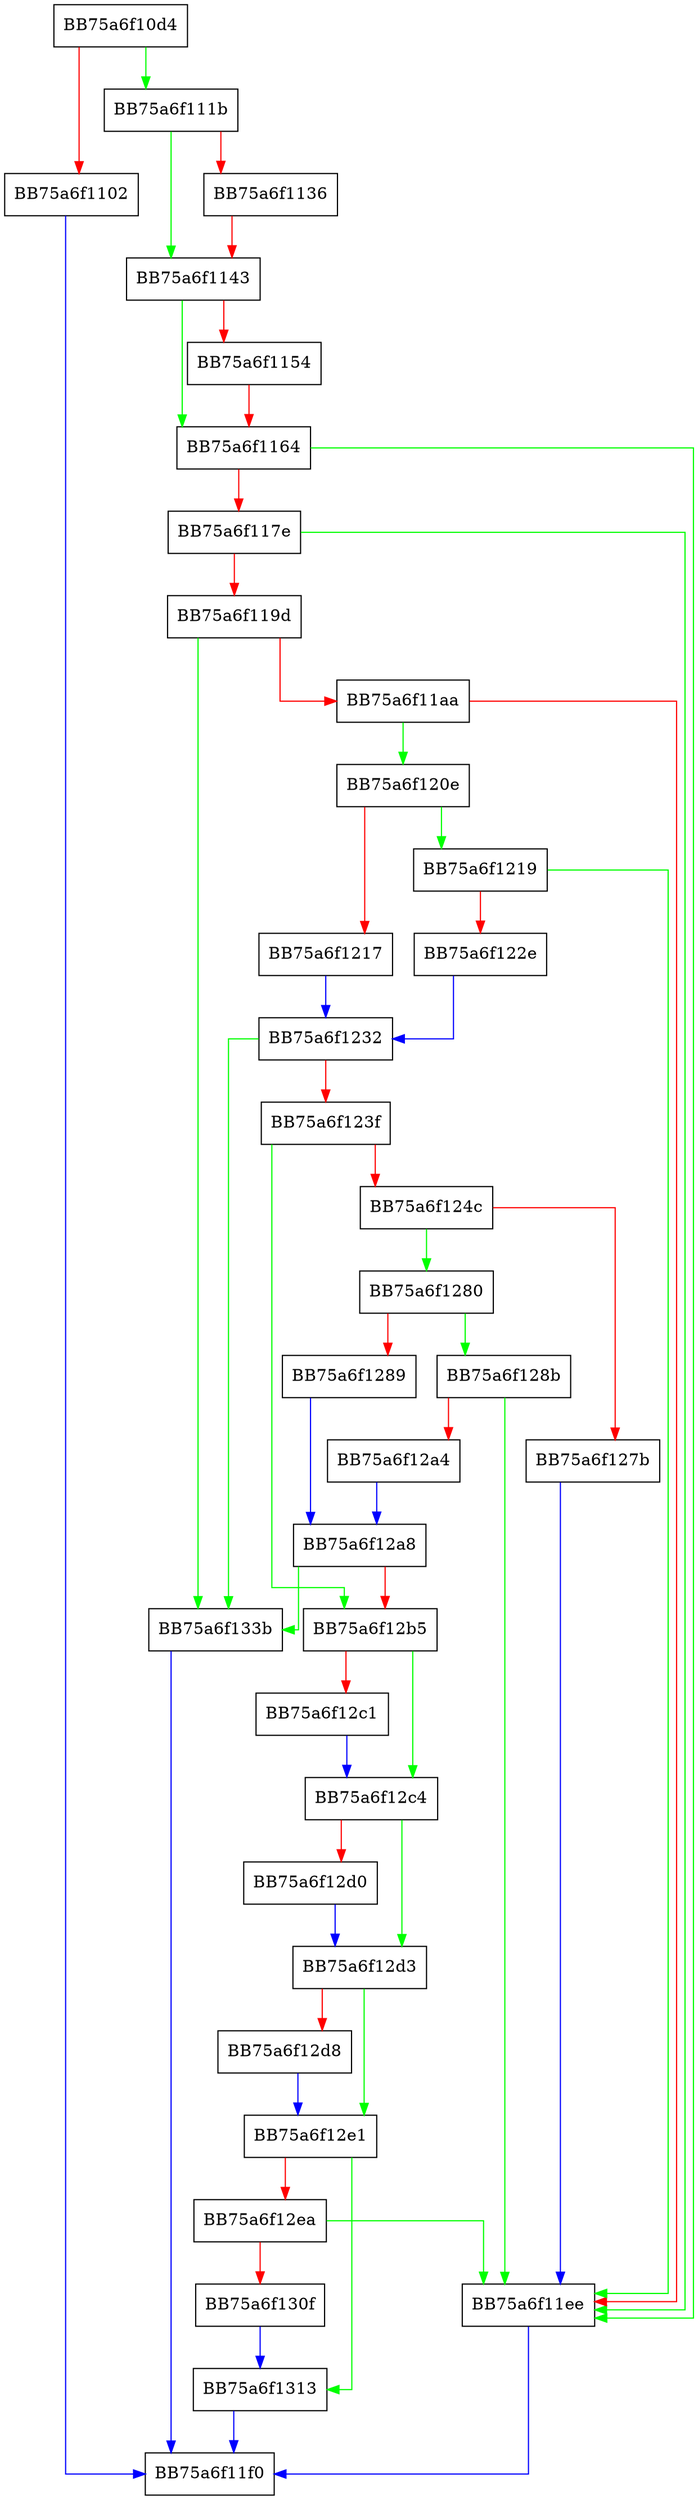 digraph subString {
  node [shape="box"];
  graph [splines=ortho];
  BB75a6f10d4 -> BB75a6f111b [color="green"];
  BB75a6f10d4 -> BB75a6f1102 [color="red"];
  BB75a6f1102 -> BB75a6f11f0 [color="blue"];
  BB75a6f111b -> BB75a6f1143 [color="green"];
  BB75a6f111b -> BB75a6f1136 [color="red"];
  BB75a6f1136 -> BB75a6f1143 [color="red"];
  BB75a6f1143 -> BB75a6f1164 [color="green"];
  BB75a6f1143 -> BB75a6f1154 [color="red"];
  BB75a6f1154 -> BB75a6f1164 [color="red"];
  BB75a6f1164 -> BB75a6f11ee [color="green"];
  BB75a6f1164 -> BB75a6f117e [color="red"];
  BB75a6f117e -> BB75a6f11ee [color="green"];
  BB75a6f117e -> BB75a6f119d [color="red"];
  BB75a6f119d -> BB75a6f133b [color="green"];
  BB75a6f119d -> BB75a6f11aa [color="red"];
  BB75a6f11aa -> BB75a6f120e [color="green"];
  BB75a6f11aa -> BB75a6f11ee [color="red"];
  BB75a6f11ee -> BB75a6f11f0 [color="blue"];
  BB75a6f120e -> BB75a6f1219 [color="green"];
  BB75a6f120e -> BB75a6f1217 [color="red"];
  BB75a6f1217 -> BB75a6f1232 [color="blue"];
  BB75a6f1219 -> BB75a6f11ee [color="green"];
  BB75a6f1219 -> BB75a6f122e [color="red"];
  BB75a6f122e -> BB75a6f1232 [color="blue"];
  BB75a6f1232 -> BB75a6f133b [color="green"];
  BB75a6f1232 -> BB75a6f123f [color="red"];
  BB75a6f123f -> BB75a6f12b5 [color="green"];
  BB75a6f123f -> BB75a6f124c [color="red"];
  BB75a6f124c -> BB75a6f1280 [color="green"];
  BB75a6f124c -> BB75a6f127b [color="red"];
  BB75a6f127b -> BB75a6f11ee [color="blue"];
  BB75a6f1280 -> BB75a6f128b [color="green"];
  BB75a6f1280 -> BB75a6f1289 [color="red"];
  BB75a6f1289 -> BB75a6f12a8 [color="blue"];
  BB75a6f128b -> BB75a6f11ee [color="green"];
  BB75a6f128b -> BB75a6f12a4 [color="red"];
  BB75a6f12a4 -> BB75a6f12a8 [color="blue"];
  BB75a6f12a8 -> BB75a6f133b [color="green"];
  BB75a6f12a8 -> BB75a6f12b5 [color="red"];
  BB75a6f12b5 -> BB75a6f12c4 [color="green"];
  BB75a6f12b5 -> BB75a6f12c1 [color="red"];
  BB75a6f12c1 -> BB75a6f12c4 [color="blue"];
  BB75a6f12c4 -> BB75a6f12d3 [color="green"];
  BB75a6f12c4 -> BB75a6f12d0 [color="red"];
  BB75a6f12d0 -> BB75a6f12d3 [color="blue"];
  BB75a6f12d3 -> BB75a6f12e1 [color="green"];
  BB75a6f12d3 -> BB75a6f12d8 [color="red"];
  BB75a6f12d8 -> BB75a6f12e1 [color="blue"];
  BB75a6f12e1 -> BB75a6f1313 [color="green"];
  BB75a6f12e1 -> BB75a6f12ea [color="red"];
  BB75a6f12ea -> BB75a6f11ee [color="green"];
  BB75a6f12ea -> BB75a6f130f [color="red"];
  BB75a6f130f -> BB75a6f1313 [color="blue"];
  BB75a6f1313 -> BB75a6f11f0 [color="blue"];
  BB75a6f133b -> BB75a6f11f0 [color="blue"];
}